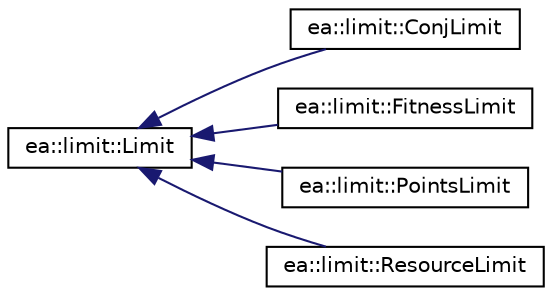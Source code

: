 digraph "Graphical Class Hierarchy"
{
 // LATEX_PDF_SIZE
  edge [fontname="Helvetica",fontsize="10",labelfontname="Helvetica",labelfontsize="10"];
  node [fontname="Helvetica",fontsize="10",shape=record];
  rankdir="LR";
  Node0 [label="ea::limit::Limit",height=0.2,width=0.4,color="black", fillcolor="white", style="filled",URL="$classea_1_1limit_1_1Limit.html",tooltip="This is an interface for all limits that control the execution of an algorithm."];
  Node0 -> Node1 [dir="back",color="midnightblue",fontsize="10",style="solid",fontname="Helvetica"];
  Node1 [label="ea::limit::ConjLimit",height=0.2,width=0.4,color="black", fillcolor="white", style="filled",URL="$classea_1_1limit_1_1ConjLimit.html",tooltip="Conjunction of a set of limits."];
  Node0 -> Node2 [dir="back",color="midnightblue",fontsize="10",style="solid",fontname="Helvetica"];
  Node2 [label="ea::limit::FitnessLimit",height=0.2,width=0.4,color="black", fillcolor="white", style="filled",URL="$classea_1_1limit_1_1FitnessLimit.html",tooltip="This limit controls execution by comparing best fitness with the specified limit."];
  Node0 -> Node3 [dir="back",color="midnightblue",fontsize="10",style="solid",fontname="Helvetica"];
  Node3 [label="ea::limit::PointsLimit",height=0.2,width=0.4,color="black", fillcolor="white", style="filled",URL="$classea_1_1limit_1_1PointsLimit.html",tooltip="This limit controls the execution by limiting the number of total (inaccurate!) points visited."];
  Node0 -> Node4 [dir="back",color="midnightblue",fontsize="10",style="solid",fontname="Helvetica"];
  Node4 [label="ea::limit::ResourceLimit",height=0.2,width=0.4,color="black", fillcolor="white", style="filled",URL="$classea_1_1limit_1_1ResourceLimit.html",tooltip="This limit controls the execution by limiting time and memory consumption of an algorithm."];
}
